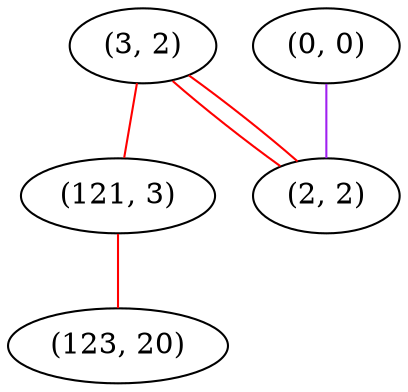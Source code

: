 graph "" {
"(3, 2)";
"(121, 3)";
"(123, 20)";
"(0, 0)";
"(2, 2)";
"(3, 2)" -- "(121, 3)"  [color=red, key=0, weight=1];
"(3, 2)" -- "(2, 2)"  [color=red, key=0, weight=1];
"(3, 2)" -- "(2, 2)"  [color=red, key=1, weight=1];
"(121, 3)" -- "(123, 20)"  [color=red, key=0, weight=1];
"(0, 0)" -- "(2, 2)"  [color=purple, key=0, weight=4];
}
